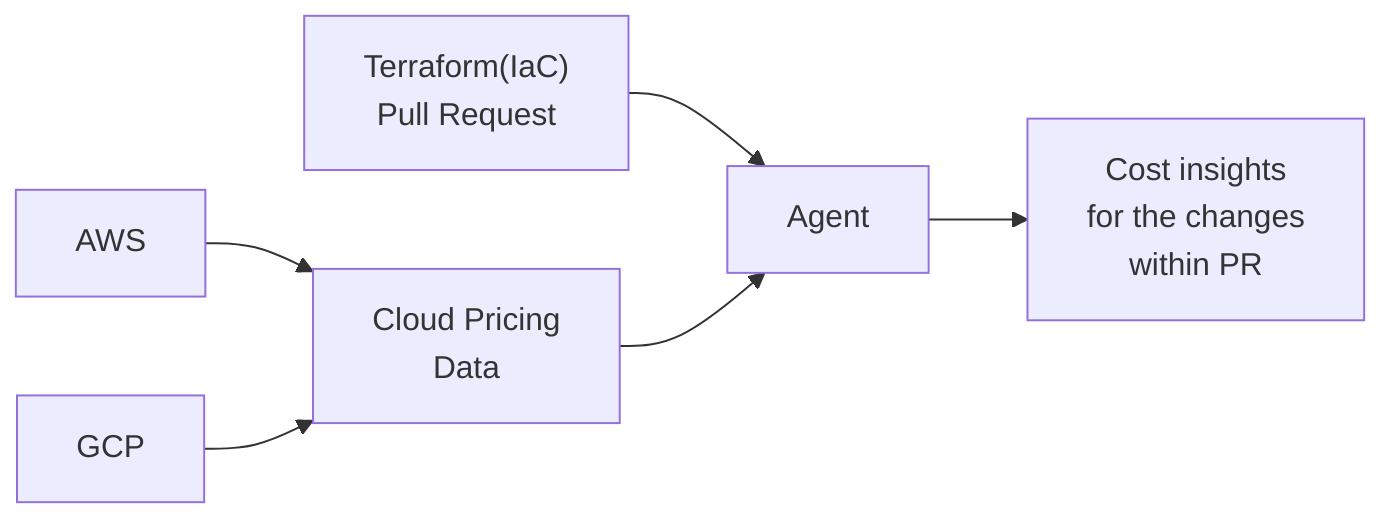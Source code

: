 graph LR
  A["Terraform(IaC)<br> Pull Request"] --> B[Agent]
  C[Cloud Pricing<br/>Data] --> B
  B --> D[Cost insights<br>for the changes<br>within PR]
  
  F[AWS] --> C
  G[GCP] --> C